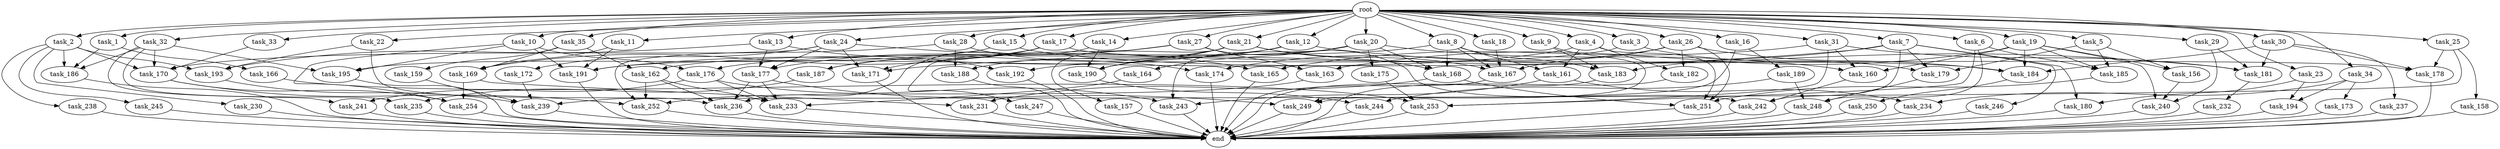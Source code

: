 digraph G {
  root [size="0.000000"];
  task_11 [size="1024.000000"];
  task_234 [size="764504178688.000000"];
  task_239 [size="2138893713408.000000"];
  task_233 [size="2173253451776.000000"];
  task_185 [size="1382979469312.000000"];
  task_2 [size="1024.000000"];
  task_182 [size="498216206336.000000"];
  task_21 [size="1024.000000"];
  task_164 [size="34359738368.000000"];
  task_23 [size="1024.000000"];
  task_35 [size="1024.000000"];
  task_236 [size="2010044694528.000000"];
  task_162 [size="171798691840.000000"];
  task_33 [size="1024.000000"];
  task_176 [size="523986010112.000000"];
  task_231 [size="292057776128.000000"];
  task_14 [size="1024.000000"];
  task_157 [size="214748364800.000000"];
  task_246 [size="549755813888.000000"];
  task_178 [size="764504178688.000000"];
  task_3 [size="1024.000000"];
  task_249 [size="1151051235328.000000"];
  task_254 [size="1082331758592.000000"];
  task_187 [size="523986010112.000000"];
  task_250 [size="420906795008.000000"];
  task_28 [size="1024.000000"];
  task_173 [size="214748364800.000000"];
  task_22 [size="1024.000000"];
  task_165 [size="773094113280.000000"];
  task_242 [size="996432412672.000000"];
  task_5 [size="1024.000000"];
  task_156 [size="1245540515840.000000"];
  task_167 [size="927712935936.000000"];
  task_30 [size="1024.000000"];
  task_179 [size="1554778161152.000000"];
  task_193 [size="1151051235328.000000"];
  task_243 [size="618475290624.000000"];
  task_183 [size="1460288880640.000000"];
  task_9 [size="1024.000000"];
  task_244 [size="429496729600.000000"];
  task_168 [size="463856467968.000000"];
  task_27 [size="1024.000000"];
  task_238 [size="309237645312.000000"];
  task_158 [size="420906795008.000000"];
  task_195 [size="1279900254208.000000"];
  task_20 [size="1024.000000"];
  task_166 [size="34359738368.000000"];
  task_175 [size="34359738368.000000"];
  task_245 [size="309237645312.000000"];
  task_194 [size="764504178688.000000"];
  task_169 [size="661424963584.000000"];
  task_247 [size="137438953472.000000"];
  task_252 [size="2388001816576.000000"];
  task_160 [size="661424963584.000000"];
  task_230 [size="309237645312.000000"];
  task_186 [size="764504178688.000000"];
  task_163 [size="687194767360.000000"];
  task_172 [size="695784701952.000000"];
  task_251 [size="1133871366144.000000"];
  task_188 [size="292057776128.000000"];
  task_8 [size="1024.000000"];
  task_191 [size="1297080123392.000000"];
  task_15 [size="1024.000000"];
  task_24 [size="1024.000000"];
  task_159 [size="137438953472.000000"];
  task_232 [size="420906795008.000000"];
  task_31 [size="1024.000000"];
  task_12 [size="1024.000000"];
  task_32 [size="1024.000000"];
  task_189 [size="34359738368.000000"];
  task_171 [size="1554778161152.000000"];
  end [size="0.000000"];
  task_10 [size="1024.000000"];
  task_29 [size="1024.000000"];
  task_241 [size="455266533376.000000"];
  task_1 [size="1024.000000"];
  task_34 [size="1024.000000"];
  task_192 [size="730144440320.000000"];
  task_4 [size="1024.000000"];
  task_13 [size="1024.000000"];
  task_170 [size="841813590016.000000"];
  task_235 [size="1116691496960.000000"];
  task_16 [size="1024.000000"];
  task_181 [size="1022202216448.000000"];
  task_177 [size="1254130450432.000000"];
  task_253 [size="1623497637888.000000"];
  task_248 [size="901943132160.000000"];
  task_18 [size="1024.000000"];
  task_26 [size="1024.000000"];
  task_180 [size="1099511627776.000000"];
  task_25 [size="1024.000000"];
  task_19 [size="1024.000000"];
  task_161 [size="292057776128.000000"];
  task_184 [size="1554778161152.000000"];
  task_17 [size="1024.000000"];
  task_190 [size="1219770712064.000000"];
  task_237 [size="34359738368.000000"];
  task_240 [size="798863917056.000000"];
  task_6 [size="1024.000000"];
  task_7 [size="1024.000000"];
  task_174 [size="498216206336.000000"];

  root -> task_11 [size="1.000000"];
  root -> task_28 [size="1.000000"];
  root -> task_10 [size="1.000000"];
  root -> task_20 [size="1.000000"];
  root -> task_2 [size="1.000000"];
  root -> task_4 [size="1.000000"];
  root -> task_13 [size="1.000000"];
  root -> task_21 [size="1.000000"];
  root -> task_16 [size="1.000000"];
  root -> task_22 [size="1.000000"];
  root -> task_15 [size="1.000000"];
  root -> task_33 [size="1.000000"];
  root -> task_1 [size="1.000000"];
  root -> task_5 [size="1.000000"];
  root -> task_14 [size="1.000000"];
  root -> task_18 [size="1.000000"];
  root -> task_26 [size="1.000000"];
  root -> task_25 [size="1.000000"];
  root -> task_24 [size="1.000000"];
  root -> task_9 [size="1.000000"];
  root -> task_23 [size="1.000000"];
  root -> task_3 [size="1.000000"];
  root -> task_19 [size="1.000000"];
  root -> task_27 [size="1.000000"];
  root -> task_35 [size="1.000000"];
  root -> task_17 [size="1.000000"];
  root -> task_31 [size="1.000000"];
  root -> task_12 [size="1.000000"];
  root -> task_32 [size="1.000000"];
  root -> task_34 [size="1.000000"];
  root -> task_6 [size="1.000000"];
  root -> task_30 [size="1.000000"];
  root -> task_8 [size="1.000000"];
  root -> task_7 [size="1.000000"];
  root -> task_29 [size="1.000000"];
  task_11 -> task_191 [size="209715200.000000"];
  task_11 -> task_169 [size="209715200.000000"];
  task_234 -> end [size="1.000000"];
  task_239 -> end [size="1.000000"];
  task_233 -> end [size="1.000000"];
  task_185 -> task_251 [size="411041792.000000"];
  task_2 -> task_186 [size="301989888.000000"];
  task_2 -> task_193 [size="301989888.000000"];
  task_2 -> task_238 [size="301989888.000000"];
  task_2 -> task_245 [size="301989888.000000"];
  task_2 -> task_230 [size="301989888.000000"];
  task_2 -> task_170 [size="301989888.000000"];
  task_182 -> end [size="1.000000"];
  task_21 -> task_157 [size="209715200.000000"];
  task_21 -> task_190 [size="209715200.000000"];
  task_21 -> task_168 [size="209715200.000000"];
  task_21 -> task_188 [size="209715200.000000"];
  task_21 -> task_167 [size="209715200.000000"];
  task_21 -> task_187 [size="209715200.000000"];
  task_164 -> task_233 [size="838860800.000000"];
  task_23 -> task_180 [size="536870912.000000"];
  task_23 -> task_194 [size="536870912.000000"];
  task_35 -> task_169 [size="134217728.000000"];
  task_35 -> task_159 [size="134217728.000000"];
  task_35 -> task_162 [size="134217728.000000"];
  task_236 -> end [size="1.000000"];
  task_162 -> task_233 [size="838860800.000000"];
  task_162 -> task_236 [size="838860800.000000"];
  task_162 -> task_252 [size="838860800.000000"];
  task_33 -> task_170 [size="33554432.000000"];
  task_176 -> task_241 [size="33554432.000000"];
  task_176 -> task_243 [size="33554432.000000"];
  task_176 -> task_233 [size="33554432.000000"];
  task_231 -> end [size="1.000000"];
  task_14 -> task_190 [size="301989888.000000"];
  task_14 -> task_236 [size="301989888.000000"];
  task_157 -> end [size="1.000000"];
  task_246 -> end [size="1.000000"];
  task_178 -> end [size="1.000000"];
  task_3 -> task_179 [size="301989888.000000"];
  task_3 -> task_192 [size="301989888.000000"];
  task_249 -> end [size="1.000000"];
  task_254 -> end [size="1.000000"];
  task_187 -> task_235 [size="679477248.000000"];
  task_250 -> end [size="1.000000"];
  task_28 -> task_188 [size="75497472.000000"];
  task_28 -> task_174 [size="75497472.000000"];
  task_28 -> task_170 [size="75497472.000000"];
  task_173 -> end [size="1.000000"];
  task_22 -> task_193 [size="411041792.000000"];
  task_22 -> task_236 [size="411041792.000000"];
  task_165 -> end [size="1.000000"];
  task_242 -> end [size="1.000000"];
  task_5 -> task_179 [size="679477248.000000"];
  task_5 -> task_156 [size="679477248.000000"];
  task_5 -> task_185 [size="679477248.000000"];
  task_156 -> task_240 [size="33554432.000000"];
  task_167 -> end [size="1.000000"];
  task_30 -> task_181 [size="33554432.000000"];
  task_30 -> task_178 [size="33554432.000000"];
  task_30 -> task_237 [size="33554432.000000"];
  task_30 -> task_184 [size="33554432.000000"];
  task_179 -> task_248 [size="536870912.000000"];
  task_193 -> task_239 [size="536870912.000000"];
  task_243 -> end [size="1.000000"];
  task_183 -> end [size="1.000000"];
  task_9 -> task_183 [size="679477248.000000"];
  task_9 -> task_249 [size="679477248.000000"];
  task_244 -> end [size="1.000000"];
  task_168 -> task_251 [size="209715200.000000"];
  task_168 -> task_231 [size="209715200.000000"];
  task_27 -> task_242 [size="134217728.000000"];
  task_27 -> task_247 [size="134217728.000000"];
  task_27 -> task_177 [size="134217728.000000"];
  task_27 -> task_163 [size="134217728.000000"];
  task_238 -> end [size="1.000000"];
  task_158 -> end [size="1.000000"];
  task_195 -> end [size="1.000000"];
  task_20 -> task_164 [size="33554432.000000"];
  task_20 -> task_160 [size="33554432.000000"];
  task_20 -> task_162 [size="33554432.000000"];
  task_20 -> task_175 [size="33554432.000000"];
  task_20 -> task_168 [size="33554432.000000"];
  task_20 -> task_243 [size="33554432.000000"];
  task_166 -> task_253 [size="838860800.000000"];
  task_175 -> task_253 [size="536870912.000000"];
  task_245 -> end [size="1.000000"];
  task_194 -> end [size="1.000000"];
  task_169 -> task_231 [size="75497472.000000"];
  task_169 -> task_254 [size="75497472.000000"];
  task_247 -> end [size="1.000000"];
  task_252 -> end [size="1.000000"];
  task_160 -> task_242 [size="301989888.000000"];
  task_230 -> end [size="1.000000"];
  task_186 -> end [size="1.000000"];
  task_163 -> task_252 [size="134217728.000000"];
  task_172 -> task_239 [size="838860800.000000"];
  task_251 -> end [size="1.000000"];
  task_188 -> end [size="1.000000"];
  task_8 -> task_176 [size="209715200.000000"];
  task_8 -> task_161 [size="209715200.000000"];
  task_8 -> task_183 [size="209715200.000000"];
  task_8 -> task_168 [size="209715200.000000"];
  task_8 -> task_167 [size="209715200.000000"];
  task_191 -> end [size="1.000000"];
  task_15 -> task_195 [size="536870912.000000"];
  task_15 -> task_184 [size="536870912.000000"];
  task_24 -> task_172 [size="679477248.000000"];
  task_24 -> task_171 [size="679477248.000000"];
  task_24 -> task_165 [size="679477248.000000"];
  task_24 -> task_177 [size="679477248.000000"];
  task_24 -> task_252 [size="679477248.000000"];
  task_159 -> task_239 [size="301989888.000000"];
  task_232 -> end [size="1.000000"];
  task_31 -> task_181 [size="75497472.000000"];
  task_31 -> task_160 [size="75497472.000000"];
  task_31 -> task_165 [size="75497472.000000"];
  task_31 -> task_253 [size="75497472.000000"];
  task_12 -> task_191 [size="679477248.000000"];
  task_12 -> task_181 [size="679477248.000000"];
  task_12 -> task_190 [size="679477248.000000"];
  task_32 -> task_186 [size="411041792.000000"];
  task_32 -> task_235 [size="411041792.000000"];
  task_32 -> task_170 [size="411041792.000000"];
  task_32 -> task_195 [size="411041792.000000"];
  task_32 -> task_241 [size="411041792.000000"];
  task_189 -> task_244 [size="209715200.000000"];
  task_189 -> task_248 [size="209715200.000000"];
  task_171 -> end [size="1.000000"];
  task_10 -> task_191 [size="301989888.000000"];
  task_10 -> task_176 [size="301989888.000000"];
  task_10 -> task_195 [size="301989888.000000"];
  task_10 -> task_254 [size="301989888.000000"];
  task_29 -> task_181 [size="209715200.000000"];
  task_29 -> task_240 [size="209715200.000000"];
  task_241 -> end [size="1.000000"];
  task_1 -> task_186 [size="33554432.000000"];
  task_1 -> task_166 [size="33554432.000000"];
  task_34 -> task_173 [size="209715200.000000"];
  task_34 -> task_234 [size="209715200.000000"];
  task_34 -> task_194 [size="209715200.000000"];
  task_192 -> end [size="1.000000"];
  task_4 -> task_191 [size="75497472.000000"];
  task_4 -> task_251 [size="75497472.000000"];
  task_4 -> task_161 [size="75497472.000000"];
  task_4 -> task_182 [size="75497472.000000"];
  task_13 -> task_193 [size="411041792.000000"];
  task_13 -> task_177 [size="411041792.000000"];
  task_13 -> task_192 [size="411041792.000000"];
  task_170 -> task_252 [size="679477248.000000"];
  task_170 -> task_254 [size="679477248.000000"];
  task_235 -> end [size="1.000000"];
  task_16 -> task_249 [size="33554432.000000"];
  task_16 -> task_189 [size="33554432.000000"];
  task_181 -> task_232 [size="411041792.000000"];
  task_177 -> task_233 [size="411041792.000000"];
  task_177 -> task_249 [size="411041792.000000"];
  task_177 -> task_236 [size="411041792.000000"];
  task_253 -> end [size="1.000000"];
  task_248 -> end [size="1.000000"];
  task_18 -> task_167 [size="75497472.000000"];
  task_26 -> task_251 [size="411041792.000000"];
  task_26 -> task_174 [size="411041792.000000"];
  task_26 -> task_184 [size="411041792.000000"];
  task_26 -> task_167 [size="411041792.000000"];
  task_26 -> task_182 [size="411041792.000000"];
  task_180 -> end [size="1.000000"];
  task_25 -> task_158 [size="411041792.000000"];
  task_25 -> task_239 [size="411041792.000000"];
  task_25 -> task_178 [size="411041792.000000"];
  task_19 -> task_160 [size="536870912.000000"];
  task_19 -> task_185 [size="536870912.000000"];
  task_19 -> task_240 [size="536870912.000000"];
  task_19 -> task_163 [size="536870912.000000"];
  task_19 -> task_156 [size="536870912.000000"];
  task_19 -> task_184 [size="536870912.000000"];
  task_161 -> task_234 [size="536870912.000000"];
  task_161 -> task_243 [size="536870912.000000"];
  task_184 -> task_250 [size="411041792.000000"];
  task_17 -> task_169 [size="301989888.000000"];
  task_17 -> task_171 [size="301989888.000000"];
  task_17 -> task_178 [size="301989888.000000"];
  task_17 -> task_187 [size="301989888.000000"];
  task_190 -> task_244 [size="209715200.000000"];
  task_237 -> end [size="1.000000"];
  task_240 -> end [size="1.000000"];
  task_6 -> task_185 [size="134217728.000000"];
  task_6 -> task_253 [size="134217728.000000"];
  task_6 -> task_248 [size="134217728.000000"];
  task_7 -> task_179 [size="536870912.000000"];
  task_7 -> task_242 [size="536870912.000000"];
  task_7 -> task_180 [size="536870912.000000"];
  task_7 -> task_183 [size="536870912.000000"];
  task_7 -> task_246 [size="536870912.000000"];
  task_7 -> task_171 [size="536870912.000000"];
  task_174 -> end [size="1.000000"];
}
